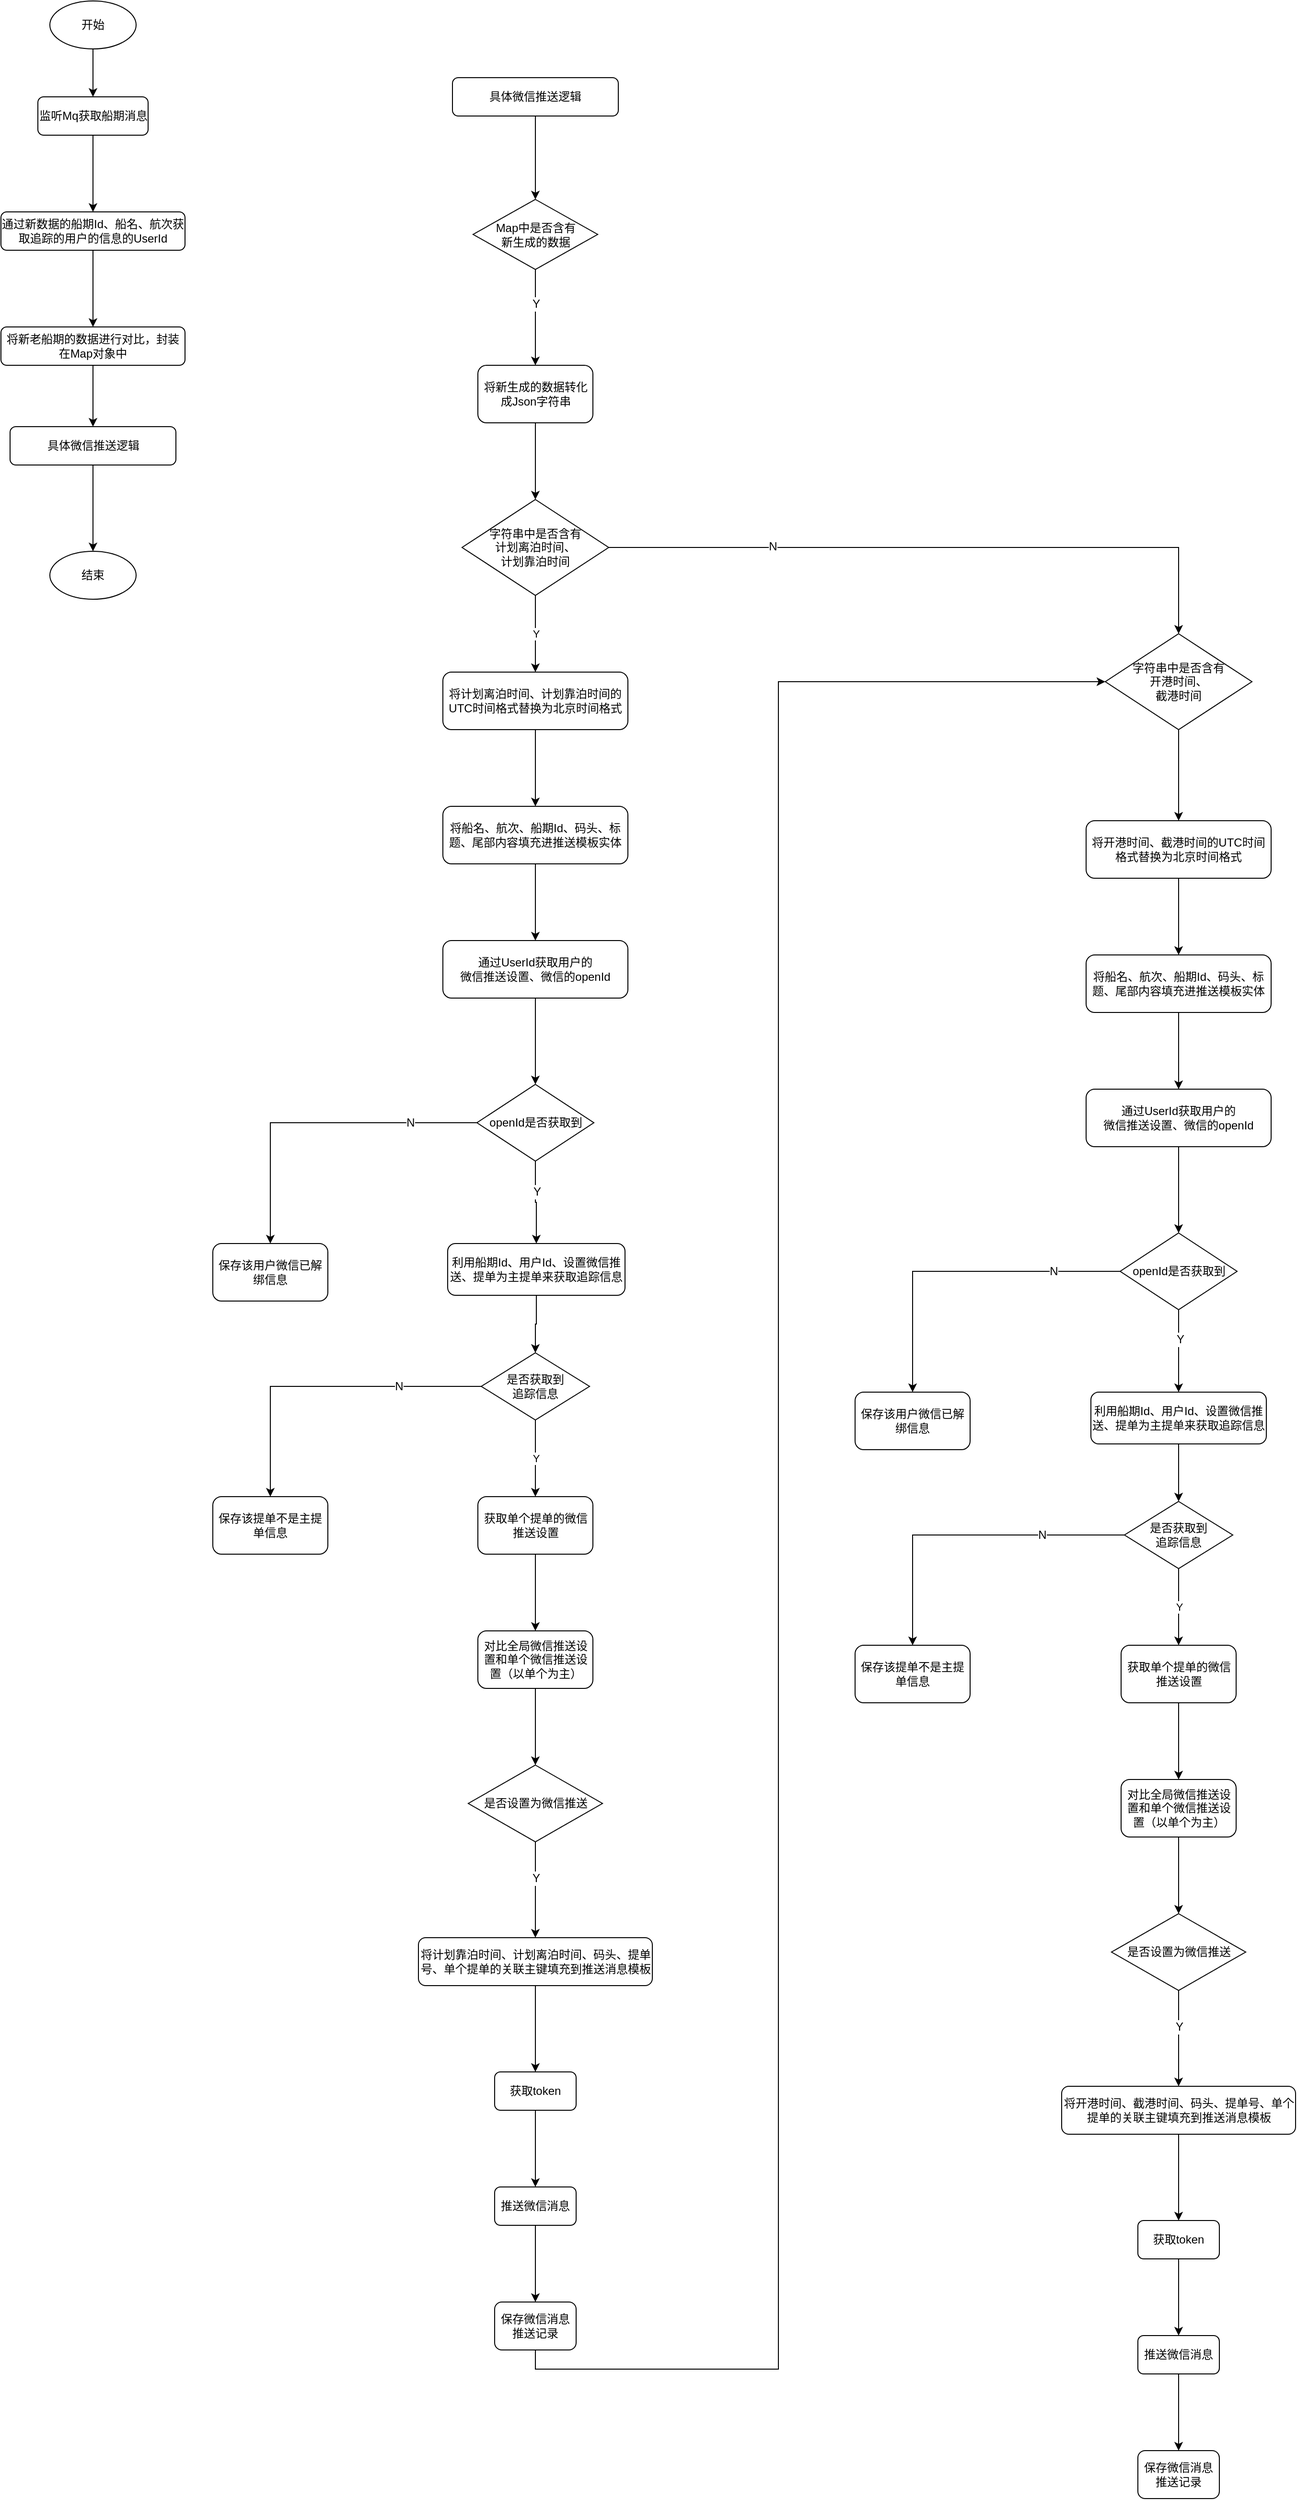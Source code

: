 <mxfile pages="1" version="11.2.8" type="github"><diagram id="Lbm8xhhWIAyDT-mwUrQi" name="第 1 页"><mxGraphModel dx="1422" dy="762" grid="1" gridSize="10" guides="1" tooltips="1" connect="1" arrows="1" fold="1" page="1" pageScale="1" pageWidth="827" pageHeight="1169" math="0" shadow="0"><root><mxCell id="0"/><mxCell id="1" parent="0"/><mxCell id="2_FPtIYD1-ZynqiuI3-B-1" style="edgeStyle=orthogonalEdgeStyle;rounded=0;orthogonalLoop=1;jettySize=auto;html=1;exitX=0.5;exitY=1;exitDx=0;exitDy=0;entryX=0.5;entryY=0;entryDx=0;entryDy=0;" edge="1" parent="1" source="2_FPtIYD1-ZynqiuI3-B-2" target="2_FPtIYD1-ZynqiuI3-B-4"><mxGeometry relative="1" as="geometry"/></mxCell><mxCell id="2_FPtIYD1-ZynqiuI3-B-2" value="开始" style="ellipse;whiteSpace=wrap;html=1;" vertex="1" parent="1"><mxGeometry x="330" y="50" width="90" height="50" as="geometry"/></mxCell><mxCell id="2_FPtIYD1-ZynqiuI3-B-3" value="" style="edgeStyle=orthogonalEdgeStyle;rounded=0;orthogonalLoop=1;jettySize=auto;html=1;" edge="1" parent="1" source="2_FPtIYD1-ZynqiuI3-B-4" target="2_FPtIYD1-ZynqiuI3-B-6"><mxGeometry relative="1" as="geometry"/></mxCell><mxCell id="2_FPtIYD1-ZynqiuI3-B-4" value="监听Mq获取船期消息" style="rounded=1;whiteSpace=wrap;html=1;" vertex="1" parent="1"><mxGeometry x="317.5" y="150" width="115" height="40" as="geometry"/></mxCell><mxCell id="2_FPtIYD1-ZynqiuI3-B-25" value="" style="edgeStyle=orthogonalEdgeStyle;rounded=0;orthogonalLoop=1;jettySize=auto;html=1;" edge="1" parent="1" source="2_FPtIYD1-ZynqiuI3-B-6" target="2_FPtIYD1-ZynqiuI3-B-24"><mxGeometry relative="1" as="geometry"/></mxCell><mxCell id="2_FPtIYD1-ZynqiuI3-B-6" value="通过新数据的船期Id、船名、航次获取追踪的用户的信息的UserId" style="rounded=1;whiteSpace=wrap;html=1;" vertex="1" parent="1"><mxGeometry x="279" y="270" width="192" height="40" as="geometry"/></mxCell><mxCell id="2_FPtIYD1-ZynqiuI3-B-26" style="edgeStyle=orthogonalEdgeStyle;rounded=0;orthogonalLoop=1;jettySize=auto;html=1;exitX=0.5;exitY=1;exitDx=0;exitDy=0;entryX=0.5;entryY=0;entryDx=0;entryDy=0;" edge="1" parent="1" source="2_FPtIYD1-ZynqiuI3-B-24" target="2_FPtIYD1-ZynqiuI3-B-10"><mxGeometry relative="1" as="geometry"/></mxCell><mxCell id="2_FPtIYD1-ZynqiuI3-B-24" value="将新老船期的数据进行对比，封装在Map对象中" style="rounded=1;whiteSpace=wrap;html=1;" vertex="1" parent="1"><mxGeometry x="279" y="390" width="192" height="40" as="geometry"/></mxCell><mxCell id="2_FPtIYD1-ZynqiuI3-B-9" style="edgeStyle=orthogonalEdgeStyle;rounded=0;orthogonalLoop=1;jettySize=auto;html=1;exitX=0.5;exitY=1;exitDx=0;exitDy=0;entryX=0.5;entryY=0;entryDx=0;entryDy=0;" edge="1" parent="1" source="2_FPtIYD1-ZynqiuI3-B-10" target="2_FPtIYD1-ZynqiuI3-B-11"><mxGeometry relative="1" as="geometry"/></mxCell><mxCell id="2_FPtIYD1-ZynqiuI3-B-10" value="具体微信推送逻辑" style="rounded=1;whiteSpace=wrap;html=1;" vertex="1" parent="1"><mxGeometry x="288.5" y="494" width="173" height="40" as="geometry"/></mxCell><mxCell id="2_FPtIYD1-ZynqiuI3-B-11" value="结束" style="ellipse;whiteSpace=wrap;html=1;" vertex="1" parent="1"><mxGeometry x="330" y="624" width="90" height="50" as="geometry"/></mxCell><mxCell id="2_FPtIYD1-ZynqiuI3-B-32" style="edgeStyle=orthogonalEdgeStyle;rounded=0;orthogonalLoop=1;jettySize=auto;html=1;exitX=0.5;exitY=1;exitDx=0;exitDy=0;entryX=0.5;entryY=0;entryDx=0;entryDy=0;" edge="1" parent="1" source="2_FPtIYD1-ZynqiuI3-B-28" target="2_FPtIYD1-ZynqiuI3-B-31"><mxGeometry relative="1" as="geometry"/></mxCell><mxCell id="2_FPtIYD1-ZynqiuI3-B-28" value="具体微信推送逻辑" style="rounded=1;whiteSpace=wrap;html=1;" vertex="1" parent="1"><mxGeometry x="750" y="130" width="173" height="40" as="geometry"/></mxCell><mxCell id="2_FPtIYD1-ZynqiuI3-B-37" style="edgeStyle=orthogonalEdgeStyle;rounded=0;orthogonalLoop=1;jettySize=auto;html=1;exitX=0.5;exitY=1;exitDx=0;exitDy=0;entryX=0.5;entryY=0;entryDx=0;entryDy=0;" edge="1" parent="1" source="2_FPtIYD1-ZynqiuI3-B-31" target="2_FPtIYD1-ZynqiuI3-B-36"><mxGeometry relative="1" as="geometry"/></mxCell><mxCell id="2_FPtIYD1-ZynqiuI3-B-38" value="Y" style="text;html=1;resizable=0;points=[];align=center;verticalAlign=middle;labelBackgroundColor=#ffffff;" vertex="1" connectable="0" parent="2_FPtIYD1-ZynqiuI3-B-37"><mxGeometry x="-0.28" relative="1" as="geometry"><mxPoint as="offset"/></mxGeometry></mxCell><mxCell id="2_FPtIYD1-ZynqiuI3-B-31" value="&lt;span style=&quot;white-space: normal&quot;&gt;Map中是否含有&lt;br&gt;新生成的数据&lt;/span&gt;" style="rhombus;whiteSpace=wrap;html=1;" vertex="1" parent="1"><mxGeometry x="771.5" y="257" width="130" height="73" as="geometry"/></mxCell><mxCell id="2_FPtIYD1-ZynqiuI3-B-40" style="edgeStyle=orthogonalEdgeStyle;rounded=0;orthogonalLoop=1;jettySize=auto;html=1;exitX=0.5;exitY=1;exitDx=0;exitDy=0;entryX=0.5;entryY=0;entryDx=0;entryDy=0;" edge="1" parent="1" source="2_FPtIYD1-ZynqiuI3-B-36" target="2_FPtIYD1-ZynqiuI3-B-39"><mxGeometry relative="1" as="geometry"/></mxCell><mxCell id="2_FPtIYD1-ZynqiuI3-B-36" value="将新生成的数据转化成Json字符串" style="rounded=1;whiteSpace=wrap;html=1;" vertex="1" parent="1"><mxGeometry x="776.5" y="430" width="120" height="60" as="geometry"/></mxCell><mxCell id="2_FPtIYD1-ZynqiuI3-B-42" value="Y" style="edgeStyle=orthogonalEdgeStyle;rounded=0;orthogonalLoop=1;jettySize=auto;html=1;exitX=0.5;exitY=1;exitDx=0;exitDy=0;entryX=0.5;entryY=0;entryDx=0;entryDy=0;" edge="1" parent="1" source="2_FPtIYD1-ZynqiuI3-B-39" target="2_FPtIYD1-ZynqiuI3-B-41"><mxGeometry relative="1" as="geometry"/></mxCell><mxCell id="2_FPtIYD1-ZynqiuI3-B-82" value="" style="edgeStyle=orthogonalEdgeStyle;rounded=0;orthogonalLoop=1;jettySize=auto;html=1;" edge="1" parent="1" source="2_FPtIYD1-ZynqiuI3-B-39" target="2_FPtIYD1-ZynqiuI3-B-81"><mxGeometry relative="1" as="geometry"/></mxCell><mxCell id="2_FPtIYD1-ZynqiuI3-B-83" value="N" style="text;html=1;resizable=0;points=[];align=center;verticalAlign=middle;labelBackgroundColor=#ffffff;" vertex="1" connectable="0" parent="2_FPtIYD1-ZynqiuI3-B-82"><mxGeometry x="-0.502" y="1" relative="1" as="geometry"><mxPoint as="offset"/></mxGeometry></mxCell><mxCell id="2_FPtIYD1-ZynqiuI3-B-39" value="字符串中是否含有&lt;br&gt;计划离泊时间、&lt;br&gt;计划靠泊时间" style="rhombus;whiteSpace=wrap;html=1;" vertex="1" parent="1"><mxGeometry x="760" y="570" width="153" height="100" as="geometry"/></mxCell><mxCell id="2_FPtIYD1-ZynqiuI3-B-127" style="edgeStyle=orthogonalEdgeStyle;rounded=0;orthogonalLoop=1;jettySize=auto;html=1;exitX=0.5;exitY=1;exitDx=0;exitDy=0;entryX=0.5;entryY=0;entryDx=0;entryDy=0;" edge="1" parent="1" source="2_FPtIYD1-ZynqiuI3-B-81" target="2_FPtIYD1-ZynqiuI3-B-95"><mxGeometry relative="1" as="geometry"/></mxCell><mxCell id="2_FPtIYD1-ZynqiuI3-B-81" value="字符串中是否含有&lt;br&gt;开港时间、&lt;br&gt;截港时间" style="rhombus;whiteSpace=wrap;html=1;" vertex="1" parent="1"><mxGeometry x="1431" y="710" width="153" height="100" as="geometry"/></mxCell><mxCell id="2_FPtIYD1-ZynqiuI3-B-44" value="" style="edgeStyle=orthogonalEdgeStyle;rounded=0;orthogonalLoop=1;jettySize=auto;html=1;" edge="1" parent="1" source="2_FPtIYD1-ZynqiuI3-B-41" target="2_FPtIYD1-ZynqiuI3-B-43"><mxGeometry relative="1" as="geometry"/></mxCell><mxCell id="2_FPtIYD1-ZynqiuI3-B-41" value="将计划离泊时间、计划靠泊时间的UTC时间格式替换为北京时间格式" style="rounded=1;whiteSpace=wrap;html=1;" vertex="1" parent="1"><mxGeometry x="740" y="750" width="193" height="60" as="geometry"/></mxCell><mxCell id="2_FPtIYD1-ZynqiuI3-B-46" value="" style="edgeStyle=orthogonalEdgeStyle;rounded=0;orthogonalLoop=1;jettySize=auto;html=1;" edge="1" parent="1" source="2_FPtIYD1-ZynqiuI3-B-43" target="2_FPtIYD1-ZynqiuI3-B-45"><mxGeometry relative="1" as="geometry"/></mxCell><mxCell id="2_FPtIYD1-ZynqiuI3-B-43" value="将船名、航次、船期Id、码头、标题、尾部内容填充进推送模板实体" style="rounded=1;whiteSpace=wrap;html=1;" vertex="1" parent="1"><mxGeometry x="740" y="890" width="193" height="60" as="geometry"/></mxCell><mxCell id="2_FPtIYD1-ZynqiuI3-B-48" style="edgeStyle=orthogonalEdgeStyle;rounded=0;orthogonalLoop=1;jettySize=auto;html=1;exitX=0.5;exitY=1;exitDx=0;exitDy=0;" edge="1" parent="1" source="2_FPtIYD1-ZynqiuI3-B-45" target="2_FPtIYD1-ZynqiuI3-B-47"><mxGeometry relative="1" as="geometry"/></mxCell><mxCell id="2_FPtIYD1-ZynqiuI3-B-45" value="通过UserId获取用户的&lt;br&gt;微信推送设置、微信的openId" style="rounded=1;whiteSpace=wrap;html=1;" vertex="1" parent="1"><mxGeometry x="740" y="1030" width="193" height="60" as="geometry"/></mxCell><mxCell id="2_FPtIYD1-ZynqiuI3-B-50" style="edgeStyle=orthogonalEdgeStyle;rounded=0;orthogonalLoop=1;jettySize=auto;html=1;exitX=0.5;exitY=1;exitDx=0;exitDy=0;entryX=0.5;entryY=0;entryDx=0;entryDy=0;" edge="1" parent="1" source="2_FPtIYD1-ZynqiuI3-B-47" target="2_FPtIYD1-ZynqiuI3-B-49"><mxGeometry relative="1" as="geometry"/></mxCell><mxCell id="2_FPtIYD1-ZynqiuI3-B-52" value="Y" style="text;html=1;resizable=0;points=[];align=center;verticalAlign=middle;labelBackgroundColor=#ffffff;" vertex="1" connectable="0" parent="2_FPtIYD1-ZynqiuI3-B-50"><mxGeometry x="-0.279" y="1" relative="1" as="geometry"><mxPoint as="offset"/></mxGeometry></mxCell><mxCell id="2_FPtIYD1-ZynqiuI3-B-55" style="edgeStyle=orthogonalEdgeStyle;rounded=0;orthogonalLoop=1;jettySize=auto;html=1;exitX=0;exitY=0.5;exitDx=0;exitDy=0;entryX=0.5;entryY=0;entryDx=0;entryDy=0;" edge="1" parent="1" source="2_FPtIYD1-ZynqiuI3-B-47" target="2_FPtIYD1-ZynqiuI3-B-54"><mxGeometry relative="1" as="geometry"/></mxCell><mxCell id="2_FPtIYD1-ZynqiuI3-B-56" value="N" style="text;html=1;resizable=0;points=[];align=center;verticalAlign=middle;labelBackgroundColor=#ffffff;" vertex="1" connectable="0" parent="2_FPtIYD1-ZynqiuI3-B-55"><mxGeometry x="-0.591" relative="1" as="geometry"><mxPoint as="offset"/></mxGeometry></mxCell><mxCell id="2_FPtIYD1-ZynqiuI3-B-47" value="openId是否获取到" style="rhombus;whiteSpace=wrap;html=1;" vertex="1" parent="1"><mxGeometry x="775.5" y="1180" width="122" height="80" as="geometry"/></mxCell><mxCell id="2_FPtIYD1-ZynqiuI3-B-57" style="edgeStyle=orthogonalEdgeStyle;rounded=0;orthogonalLoop=1;jettySize=auto;html=1;exitX=0.5;exitY=1;exitDx=0;exitDy=0;entryX=0.5;entryY=0;entryDx=0;entryDy=0;" edge="1" parent="1" source="2_FPtIYD1-ZynqiuI3-B-49" target="2_FPtIYD1-ZynqiuI3-B-51"><mxGeometry relative="1" as="geometry"/></mxCell><mxCell id="2_FPtIYD1-ZynqiuI3-B-49" value="利用船期Id、用户Id、设置微信推送、提单为主提单来获取追踪信息" style="rounded=1;whiteSpace=wrap;html=1;" vertex="1" parent="1"><mxGeometry x="745" y="1346" width="185" height="54" as="geometry"/></mxCell><mxCell id="2_FPtIYD1-ZynqiuI3-B-59" value="Y" style="edgeStyle=orthogonalEdgeStyle;rounded=0;orthogonalLoop=1;jettySize=auto;html=1;exitX=0.5;exitY=1;exitDx=0;exitDy=0;entryX=0.5;entryY=0;entryDx=0;entryDy=0;" edge="1" parent="1" source="2_FPtIYD1-ZynqiuI3-B-51" target="2_FPtIYD1-ZynqiuI3-B-58"><mxGeometry relative="1" as="geometry"/></mxCell><mxCell id="2_FPtIYD1-ZynqiuI3-B-62" style="edgeStyle=orthogonalEdgeStyle;rounded=0;orthogonalLoop=1;jettySize=auto;html=1;exitX=0;exitY=0.5;exitDx=0;exitDy=0;entryX=0.5;entryY=0;entryDx=0;entryDy=0;" edge="1" parent="1" source="2_FPtIYD1-ZynqiuI3-B-51" target="2_FPtIYD1-ZynqiuI3-B-61"><mxGeometry relative="1" as="geometry"/></mxCell><mxCell id="2_FPtIYD1-ZynqiuI3-B-63" value="N" style="text;html=1;resizable=0;points=[];align=center;verticalAlign=middle;labelBackgroundColor=#ffffff;" vertex="1" connectable="0" parent="2_FPtIYD1-ZynqiuI3-B-62"><mxGeometry x="-0.487" relative="1" as="geometry"><mxPoint as="offset"/></mxGeometry></mxCell><mxCell id="2_FPtIYD1-ZynqiuI3-B-51" value="是否获取到&lt;br&gt;追踪信息" style="rhombus;whiteSpace=wrap;html=1;" vertex="1" parent="1"><mxGeometry x="780" y="1460" width="113" height="70" as="geometry"/></mxCell><mxCell id="2_FPtIYD1-ZynqiuI3-B-54" value="保存该用户微信已解绑信息" style="rounded=1;whiteSpace=wrap;html=1;" vertex="1" parent="1"><mxGeometry x="500" y="1346" width="120" height="60" as="geometry"/></mxCell><mxCell id="2_FPtIYD1-ZynqiuI3-B-66" value="" style="edgeStyle=orthogonalEdgeStyle;rounded=0;orthogonalLoop=1;jettySize=auto;html=1;" edge="1" parent="1" source="2_FPtIYD1-ZynqiuI3-B-58" target="2_FPtIYD1-ZynqiuI3-B-65"><mxGeometry relative="1" as="geometry"/></mxCell><mxCell id="2_FPtIYD1-ZynqiuI3-B-58" value="获取单个提单的微信推送设置" style="rounded=1;whiteSpace=wrap;html=1;" vertex="1" parent="1"><mxGeometry x="776.5" y="1610" width="120" height="60" as="geometry"/></mxCell><mxCell id="2_FPtIYD1-ZynqiuI3-B-67" style="edgeStyle=orthogonalEdgeStyle;rounded=0;orthogonalLoop=1;jettySize=auto;html=1;exitX=0.5;exitY=1;exitDx=0;exitDy=0;entryX=0.5;entryY=0;entryDx=0;entryDy=0;" edge="1" parent="1" source="2_FPtIYD1-ZynqiuI3-B-65" target="2_FPtIYD1-ZynqiuI3-B-64"><mxGeometry relative="1" as="geometry"/></mxCell><mxCell id="2_FPtIYD1-ZynqiuI3-B-65" value="对比全局微信推送设置和单个微信推送设置（以单个为主）" style="rounded=1;whiteSpace=wrap;html=1;" vertex="1" parent="1"><mxGeometry x="776.5" y="1750" width="120" height="60" as="geometry"/></mxCell><mxCell id="2_FPtIYD1-ZynqiuI3-B-61" value="保存该提单不是主提单信息" style="rounded=1;whiteSpace=wrap;html=1;" vertex="1" parent="1"><mxGeometry x="500" y="1610" width="120" height="60" as="geometry"/></mxCell><mxCell id="2_FPtIYD1-ZynqiuI3-B-71" style="edgeStyle=orthogonalEdgeStyle;rounded=0;orthogonalLoop=1;jettySize=auto;html=1;exitX=0.5;exitY=1;exitDx=0;exitDy=0;entryX=0.5;entryY=0;entryDx=0;entryDy=0;" edge="1" parent="1" source="2_FPtIYD1-ZynqiuI3-B-64" target="2_FPtIYD1-ZynqiuI3-B-70"><mxGeometry relative="1" as="geometry"/></mxCell><mxCell id="2_FPtIYD1-ZynqiuI3-B-73" value="Y" style="text;html=1;resizable=0;points=[];align=center;verticalAlign=middle;labelBackgroundColor=#ffffff;" vertex="1" connectable="0" parent="2_FPtIYD1-ZynqiuI3-B-71"><mxGeometry x="-0.24" relative="1" as="geometry"><mxPoint as="offset"/></mxGeometry></mxCell><mxCell id="2_FPtIYD1-ZynqiuI3-B-64" value="是否设置为微信推送" style="rhombus;whiteSpace=wrap;html=1;" vertex="1" parent="1"><mxGeometry x="766.5" y="1890" width="140" height="80" as="geometry"/></mxCell><mxCell id="2_FPtIYD1-ZynqiuI3-B-75" value="" style="edgeStyle=orthogonalEdgeStyle;rounded=0;orthogonalLoop=1;jettySize=auto;html=1;" edge="1" parent="1" source="2_FPtIYD1-ZynqiuI3-B-70" target="2_FPtIYD1-ZynqiuI3-B-74"><mxGeometry relative="1" as="geometry"/></mxCell><mxCell id="2_FPtIYD1-ZynqiuI3-B-70" value="将计划靠泊时间、计划离泊时间、码头、提单号、单个提单的关联主键填充到推送消息模板" style="rounded=1;whiteSpace=wrap;html=1;" vertex="1" parent="1"><mxGeometry x="714.5" y="2070" width="244" height="50" as="geometry"/></mxCell><mxCell id="2_FPtIYD1-ZynqiuI3-B-77" value="" style="edgeStyle=orthogonalEdgeStyle;rounded=0;orthogonalLoop=1;jettySize=auto;html=1;" edge="1" parent="1" source="2_FPtIYD1-ZynqiuI3-B-74" target="2_FPtIYD1-ZynqiuI3-B-76"><mxGeometry relative="1" as="geometry"/></mxCell><mxCell id="2_FPtIYD1-ZynqiuI3-B-74" value="获取token" style="rounded=1;whiteSpace=wrap;html=1;" vertex="1" parent="1"><mxGeometry x="794" y="2210" width="85" height="40" as="geometry"/></mxCell><mxCell id="2_FPtIYD1-ZynqiuI3-B-79" value="" style="edgeStyle=orthogonalEdgeStyle;rounded=0;orthogonalLoop=1;jettySize=auto;html=1;" edge="1" parent="1" source="2_FPtIYD1-ZynqiuI3-B-76" target="2_FPtIYD1-ZynqiuI3-B-78"><mxGeometry relative="1" as="geometry"/></mxCell><mxCell id="2_FPtIYD1-ZynqiuI3-B-76" value="推送微信消息" style="rounded=1;whiteSpace=wrap;html=1;" vertex="1" parent="1"><mxGeometry x="794" y="2330" width="85" height="40" as="geometry"/></mxCell><mxCell id="2_FPtIYD1-ZynqiuI3-B-128" style="edgeStyle=orthogonalEdgeStyle;rounded=0;orthogonalLoop=1;jettySize=auto;html=1;exitX=0.5;exitY=1;exitDx=0;exitDy=0;entryX=0;entryY=0.5;entryDx=0;entryDy=0;" edge="1" parent="1" source="2_FPtIYD1-ZynqiuI3-B-78" target="2_FPtIYD1-ZynqiuI3-B-81"><mxGeometry relative="1" as="geometry"><Array as="points"><mxPoint x="837" y="2520"/><mxPoint x="1090" y="2520"/><mxPoint x="1090" y="760"/></Array></mxGeometry></mxCell><mxCell id="2_FPtIYD1-ZynqiuI3-B-78" value="保存微信消息推送记录" style="rounded=1;whiteSpace=wrap;html=1;" vertex="1" parent="1"><mxGeometry x="794" y="2450" width="85" height="50" as="geometry"/></mxCell><mxCell id="2_FPtIYD1-ZynqiuI3-B-94" value="" style="edgeStyle=orthogonalEdgeStyle;rounded=0;orthogonalLoop=1;jettySize=auto;html=1;" edge="1" parent="1" source="2_FPtIYD1-ZynqiuI3-B-95" target="2_FPtIYD1-ZynqiuI3-B-97"><mxGeometry relative="1" as="geometry"/></mxCell><mxCell id="2_FPtIYD1-ZynqiuI3-B-95" value="将开港时间、截港时间的UTC时间格式替换为北京时间格式" style="rounded=1;whiteSpace=wrap;html=1;" vertex="1" parent="1"><mxGeometry x="1411" y="905" width="193" height="60" as="geometry"/></mxCell><mxCell id="2_FPtIYD1-ZynqiuI3-B-96" value="" style="edgeStyle=orthogonalEdgeStyle;rounded=0;orthogonalLoop=1;jettySize=auto;html=1;" edge="1" parent="1" source="2_FPtIYD1-ZynqiuI3-B-97" target="2_FPtIYD1-ZynqiuI3-B-99"><mxGeometry relative="1" as="geometry"/></mxCell><mxCell id="2_FPtIYD1-ZynqiuI3-B-97" value="将船名、航次、船期Id、码头、标题、尾部内容填充进推送模板实体" style="rounded=1;whiteSpace=wrap;html=1;" vertex="1" parent="1"><mxGeometry x="1411" y="1045" width="193" height="60" as="geometry"/></mxCell><mxCell id="2_FPtIYD1-ZynqiuI3-B-98" style="edgeStyle=orthogonalEdgeStyle;rounded=0;orthogonalLoop=1;jettySize=auto;html=1;exitX=0.5;exitY=1;exitDx=0;exitDy=0;" edge="1" parent="1" source="2_FPtIYD1-ZynqiuI3-B-99" target="2_FPtIYD1-ZynqiuI3-B-104"><mxGeometry relative="1" as="geometry"/></mxCell><mxCell id="2_FPtIYD1-ZynqiuI3-B-99" value="通过UserId获取用户的&lt;br&gt;微信推送设置、微信的openId" style="rounded=1;whiteSpace=wrap;html=1;" vertex="1" parent="1"><mxGeometry x="1411" y="1185" width="193" height="60" as="geometry"/></mxCell><mxCell id="2_FPtIYD1-ZynqiuI3-B-100" style="edgeStyle=orthogonalEdgeStyle;rounded=0;orthogonalLoop=1;jettySize=auto;html=1;exitX=0.5;exitY=1;exitDx=0;exitDy=0;entryX=0.5;entryY=0;entryDx=0;entryDy=0;" edge="1" parent="1" source="2_FPtIYD1-ZynqiuI3-B-104" target="2_FPtIYD1-ZynqiuI3-B-106"><mxGeometry relative="1" as="geometry"/></mxCell><mxCell id="2_FPtIYD1-ZynqiuI3-B-101" value="Y" style="text;html=1;resizable=0;points=[];align=center;verticalAlign=middle;labelBackgroundColor=#ffffff;" vertex="1" connectable="0" parent="2_FPtIYD1-ZynqiuI3-B-100"><mxGeometry x="-0.279" y="1" relative="1" as="geometry"><mxPoint as="offset"/></mxGeometry></mxCell><mxCell id="2_FPtIYD1-ZynqiuI3-B-102" style="edgeStyle=orthogonalEdgeStyle;rounded=0;orthogonalLoop=1;jettySize=auto;html=1;exitX=0;exitY=0.5;exitDx=0;exitDy=0;entryX=0.5;entryY=0;entryDx=0;entryDy=0;" edge="1" parent="1" source="2_FPtIYD1-ZynqiuI3-B-104" target="2_FPtIYD1-ZynqiuI3-B-111"><mxGeometry relative="1" as="geometry"><mxPoint x="1231.5" y="1501" as="targetPoint"/></mxGeometry></mxCell><mxCell id="2_FPtIYD1-ZynqiuI3-B-103" value="N" style="text;html=1;resizable=0;points=[];align=center;verticalAlign=middle;labelBackgroundColor=#ffffff;" vertex="1" connectable="0" parent="2_FPtIYD1-ZynqiuI3-B-102"><mxGeometry x="-0.591" relative="1" as="geometry"><mxPoint as="offset"/></mxGeometry></mxCell><mxCell id="2_FPtIYD1-ZynqiuI3-B-104" value="openId是否获取到" style="rhombus;whiteSpace=wrap;html=1;" vertex="1" parent="1"><mxGeometry x="1446.5" y="1335" width="122" height="80" as="geometry"/></mxCell><mxCell id="2_FPtIYD1-ZynqiuI3-B-105" style="edgeStyle=orthogonalEdgeStyle;rounded=0;orthogonalLoop=1;jettySize=auto;html=1;exitX=0.5;exitY=1;exitDx=0;exitDy=0;entryX=0.5;entryY=0;entryDx=0;entryDy=0;" edge="1" parent="1" source="2_FPtIYD1-ZynqiuI3-B-106" target="2_FPtIYD1-ZynqiuI3-B-110"><mxGeometry relative="1" as="geometry"/></mxCell><mxCell id="2_FPtIYD1-ZynqiuI3-B-106" value="利用船期Id、用户Id、设置微信推送、提单为主提单来获取追踪信息" style="rounded=1;whiteSpace=wrap;html=1;" vertex="1" parent="1"><mxGeometry x="1416" y="1501" width="183" height="54" as="geometry"/></mxCell><mxCell id="2_FPtIYD1-ZynqiuI3-B-107" value="Y" style="edgeStyle=orthogonalEdgeStyle;rounded=0;orthogonalLoop=1;jettySize=auto;html=1;exitX=0.5;exitY=1;exitDx=0;exitDy=0;entryX=0.5;entryY=0;entryDx=0;entryDy=0;" edge="1" parent="1" source="2_FPtIYD1-ZynqiuI3-B-110" target="2_FPtIYD1-ZynqiuI3-B-113"><mxGeometry relative="1" as="geometry"/></mxCell><mxCell id="2_FPtIYD1-ZynqiuI3-B-108" style="edgeStyle=orthogonalEdgeStyle;rounded=0;orthogonalLoop=1;jettySize=auto;html=1;exitX=0;exitY=0.5;exitDx=0;exitDy=0;entryX=0.5;entryY=0;entryDx=0;entryDy=0;" edge="1" parent="1" source="2_FPtIYD1-ZynqiuI3-B-110" target="2_FPtIYD1-ZynqiuI3-B-116"><mxGeometry relative="1" as="geometry"><mxPoint x="1231.5" y="1765" as="targetPoint"/></mxGeometry></mxCell><mxCell id="2_FPtIYD1-ZynqiuI3-B-109" value="N" style="text;html=1;resizable=0;points=[];align=center;verticalAlign=middle;labelBackgroundColor=#ffffff;" vertex="1" connectable="0" parent="2_FPtIYD1-ZynqiuI3-B-108"><mxGeometry x="-0.487" relative="1" as="geometry"><mxPoint as="offset"/></mxGeometry></mxCell><mxCell id="2_FPtIYD1-ZynqiuI3-B-110" value="是否获取到&lt;br&gt;追踪信息" style="rhombus;whiteSpace=wrap;html=1;" vertex="1" parent="1"><mxGeometry x="1451" y="1615" width="113" height="70" as="geometry"/></mxCell><mxCell id="2_FPtIYD1-ZynqiuI3-B-111" value="保存该用户微信已解绑信息" style="rounded=1;whiteSpace=wrap;html=1;" vertex="1" parent="1"><mxGeometry x="1170" y="1501" width="120" height="60" as="geometry"/></mxCell><mxCell id="2_FPtIYD1-ZynqiuI3-B-112" value="" style="edgeStyle=orthogonalEdgeStyle;rounded=0;orthogonalLoop=1;jettySize=auto;html=1;" edge="1" parent="1" source="2_FPtIYD1-ZynqiuI3-B-113" target="2_FPtIYD1-ZynqiuI3-B-115"><mxGeometry relative="1" as="geometry"/></mxCell><mxCell id="2_FPtIYD1-ZynqiuI3-B-113" value="获取单个提单的微信推送设置" style="rounded=1;whiteSpace=wrap;html=1;" vertex="1" parent="1"><mxGeometry x="1447.5" y="1765" width="120" height="60" as="geometry"/></mxCell><mxCell id="2_FPtIYD1-ZynqiuI3-B-114" style="edgeStyle=orthogonalEdgeStyle;rounded=0;orthogonalLoop=1;jettySize=auto;html=1;exitX=0.5;exitY=1;exitDx=0;exitDy=0;entryX=0.5;entryY=0;entryDx=0;entryDy=0;" edge="1" parent="1" source="2_FPtIYD1-ZynqiuI3-B-115" target="2_FPtIYD1-ZynqiuI3-B-119"><mxGeometry relative="1" as="geometry"/></mxCell><mxCell id="2_FPtIYD1-ZynqiuI3-B-115" value="对比全局微信推送设置和单个微信推送设置（以单个为主）" style="rounded=1;whiteSpace=wrap;html=1;" vertex="1" parent="1"><mxGeometry x="1447.5" y="1905" width="120" height="60" as="geometry"/></mxCell><mxCell id="2_FPtIYD1-ZynqiuI3-B-116" value="保存该提单不是主提单信息" style="rounded=1;whiteSpace=wrap;html=1;" vertex="1" parent="1"><mxGeometry x="1170" y="1765" width="120" height="60" as="geometry"/></mxCell><mxCell id="2_FPtIYD1-ZynqiuI3-B-117" style="edgeStyle=orthogonalEdgeStyle;rounded=0;orthogonalLoop=1;jettySize=auto;html=1;exitX=0.5;exitY=1;exitDx=0;exitDy=0;entryX=0.5;entryY=0;entryDx=0;entryDy=0;" edge="1" parent="1" source="2_FPtIYD1-ZynqiuI3-B-119" target="2_FPtIYD1-ZynqiuI3-B-121"><mxGeometry relative="1" as="geometry"/></mxCell><mxCell id="2_FPtIYD1-ZynqiuI3-B-118" value="Y" style="text;html=1;resizable=0;points=[];align=center;verticalAlign=middle;labelBackgroundColor=#ffffff;" vertex="1" connectable="0" parent="2_FPtIYD1-ZynqiuI3-B-117"><mxGeometry x="-0.24" relative="1" as="geometry"><mxPoint as="offset"/></mxGeometry></mxCell><mxCell id="2_FPtIYD1-ZynqiuI3-B-119" value="是否设置为微信推送" style="rhombus;whiteSpace=wrap;html=1;" vertex="1" parent="1"><mxGeometry x="1437.5" y="2045" width="140" height="80" as="geometry"/></mxCell><mxCell id="2_FPtIYD1-ZynqiuI3-B-120" value="" style="edgeStyle=orthogonalEdgeStyle;rounded=0;orthogonalLoop=1;jettySize=auto;html=1;" edge="1" parent="1" source="2_FPtIYD1-ZynqiuI3-B-121" target="2_FPtIYD1-ZynqiuI3-B-123"><mxGeometry relative="1" as="geometry"/></mxCell><mxCell id="2_FPtIYD1-ZynqiuI3-B-121" value="将开港时间、截港时间、码头、提单号、单个提单的关联主键填充到推送消息模板" style="rounded=1;whiteSpace=wrap;html=1;" vertex="1" parent="1"><mxGeometry x="1385.5" y="2225" width="244" height="50" as="geometry"/></mxCell><mxCell id="2_FPtIYD1-ZynqiuI3-B-122" value="" style="edgeStyle=orthogonalEdgeStyle;rounded=0;orthogonalLoop=1;jettySize=auto;html=1;" edge="1" parent="1" source="2_FPtIYD1-ZynqiuI3-B-123" target="2_FPtIYD1-ZynqiuI3-B-125"><mxGeometry relative="1" as="geometry"/></mxCell><mxCell id="2_FPtIYD1-ZynqiuI3-B-123" value="获取token" style="rounded=1;whiteSpace=wrap;html=1;" vertex="1" parent="1"><mxGeometry x="1465" y="2365" width="85" height="40" as="geometry"/></mxCell><mxCell id="2_FPtIYD1-ZynqiuI3-B-124" value="" style="edgeStyle=orthogonalEdgeStyle;rounded=0;orthogonalLoop=1;jettySize=auto;html=1;" edge="1" parent="1" source="2_FPtIYD1-ZynqiuI3-B-125" target="2_FPtIYD1-ZynqiuI3-B-126"><mxGeometry relative="1" as="geometry"/></mxCell><mxCell id="2_FPtIYD1-ZynqiuI3-B-125" value="推送微信消息" style="rounded=1;whiteSpace=wrap;html=1;" vertex="1" parent="1"><mxGeometry x="1465" y="2485" width="85" height="40" as="geometry"/></mxCell><mxCell id="2_FPtIYD1-ZynqiuI3-B-126" value="保存微信消息推送记录" style="rounded=1;whiteSpace=wrap;html=1;" vertex="1" parent="1"><mxGeometry x="1465" y="2605" width="85" height="50" as="geometry"/></mxCell></root></mxGraphModel></diagram></mxfile>